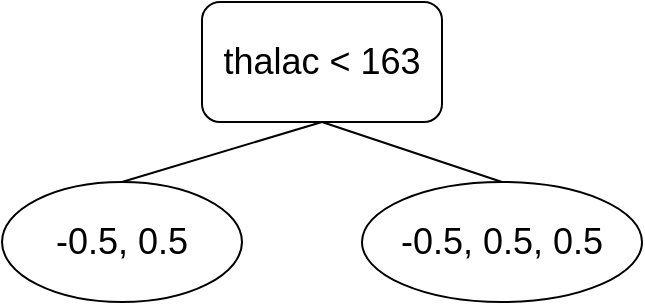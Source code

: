 <mxfile version="14.5.8" type="device"><diagram id="kqi-vyT8m3Cidqzgm3-c" name="Page-1"><mxGraphModel dx="913" dy="502" grid="1" gridSize="10" guides="1" tooltips="1" connect="1" arrows="1" fold="1" page="1" pageScale="1" pageWidth="850" pageHeight="1100" math="0" shadow="0"><root><mxCell id="0"/><mxCell id="1" parent="0"/><mxCell id="CoOyM9-eURE1YIhF1x2W-1" value="&lt;font style=&quot;font-size: 18px&quot;&gt;thalac &amp;lt; 163&lt;/font&gt;" style="rounded=1;whiteSpace=wrap;html=1;" vertex="1" parent="1"><mxGeometry x="300" y="250" width="120" height="60" as="geometry"/></mxCell><mxCell id="CoOyM9-eURE1YIhF1x2W-2" value="&lt;font style=&quot;font-size: 18px&quot;&gt;-0.5, 0.5&lt;/font&gt;" style="ellipse;whiteSpace=wrap;html=1;" vertex="1" parent="1"><mxGeometry x="200" y="340" width="120" height="60" as="geometry"/></mxCell><mxCell id="CoOyM9-eURE1YIhF1x2W-3" value="&lt;font style=&quot;font-size: 18px&quot;&gt;-0.5, 0.5, 0.5&lt;/font&gt;" style="ellipse;whiteSpace=wrap;html=1;" vertex="1" parent="1"><mxGeometry x="380" y="340" width="140" height="60" as="geometry"/></mxCell><mxCell id="CoOyM9-eURE1YIhF1x2W-4" value="" style="endArrow=none;html=1;exitX=0.5;exitY=1;exitDx=0;exitDy=0;entryX=0.5;entryY=0;entryDx=0;entryDy=0;" edge="1" parent="1" source="CoOyM9-eURE1YIhF1x2W-1" target="CoOyM9-eURE1YIhF1x2W-2"><mxGeometry width="50" height="50" relative="1" as="geometry"><mxPoint x="400" y="470" as="sourcePoint"/><mxPoint x="450" y="420" as="targetPoint"/></mxGeometry></mxCell><mxCell id="CoOyM9-eURE1YIhF1x2W-5" value="" style="endArrow=none;html=1;exitX=0.5;exitY=1;exitDx=0;exitDy=0;entryX=0.5;entryY=0;entryDx=0;entryDy=0;" edge="1" parent="1" source="CoOyM9-eURE1YIhF1x2W-1" target="CoOyM9-eURE1YIhF1x2W-3"><mxGeometry width="50" height="50" relative="1" as="geometry"><mxPoint x="380" y="410" as="sourcePoint"/><mxPoint x="430" y="360" as="targetPoint"/></mxGeometry></mxCell></root></mxGraphModel></diagram></mxfile>